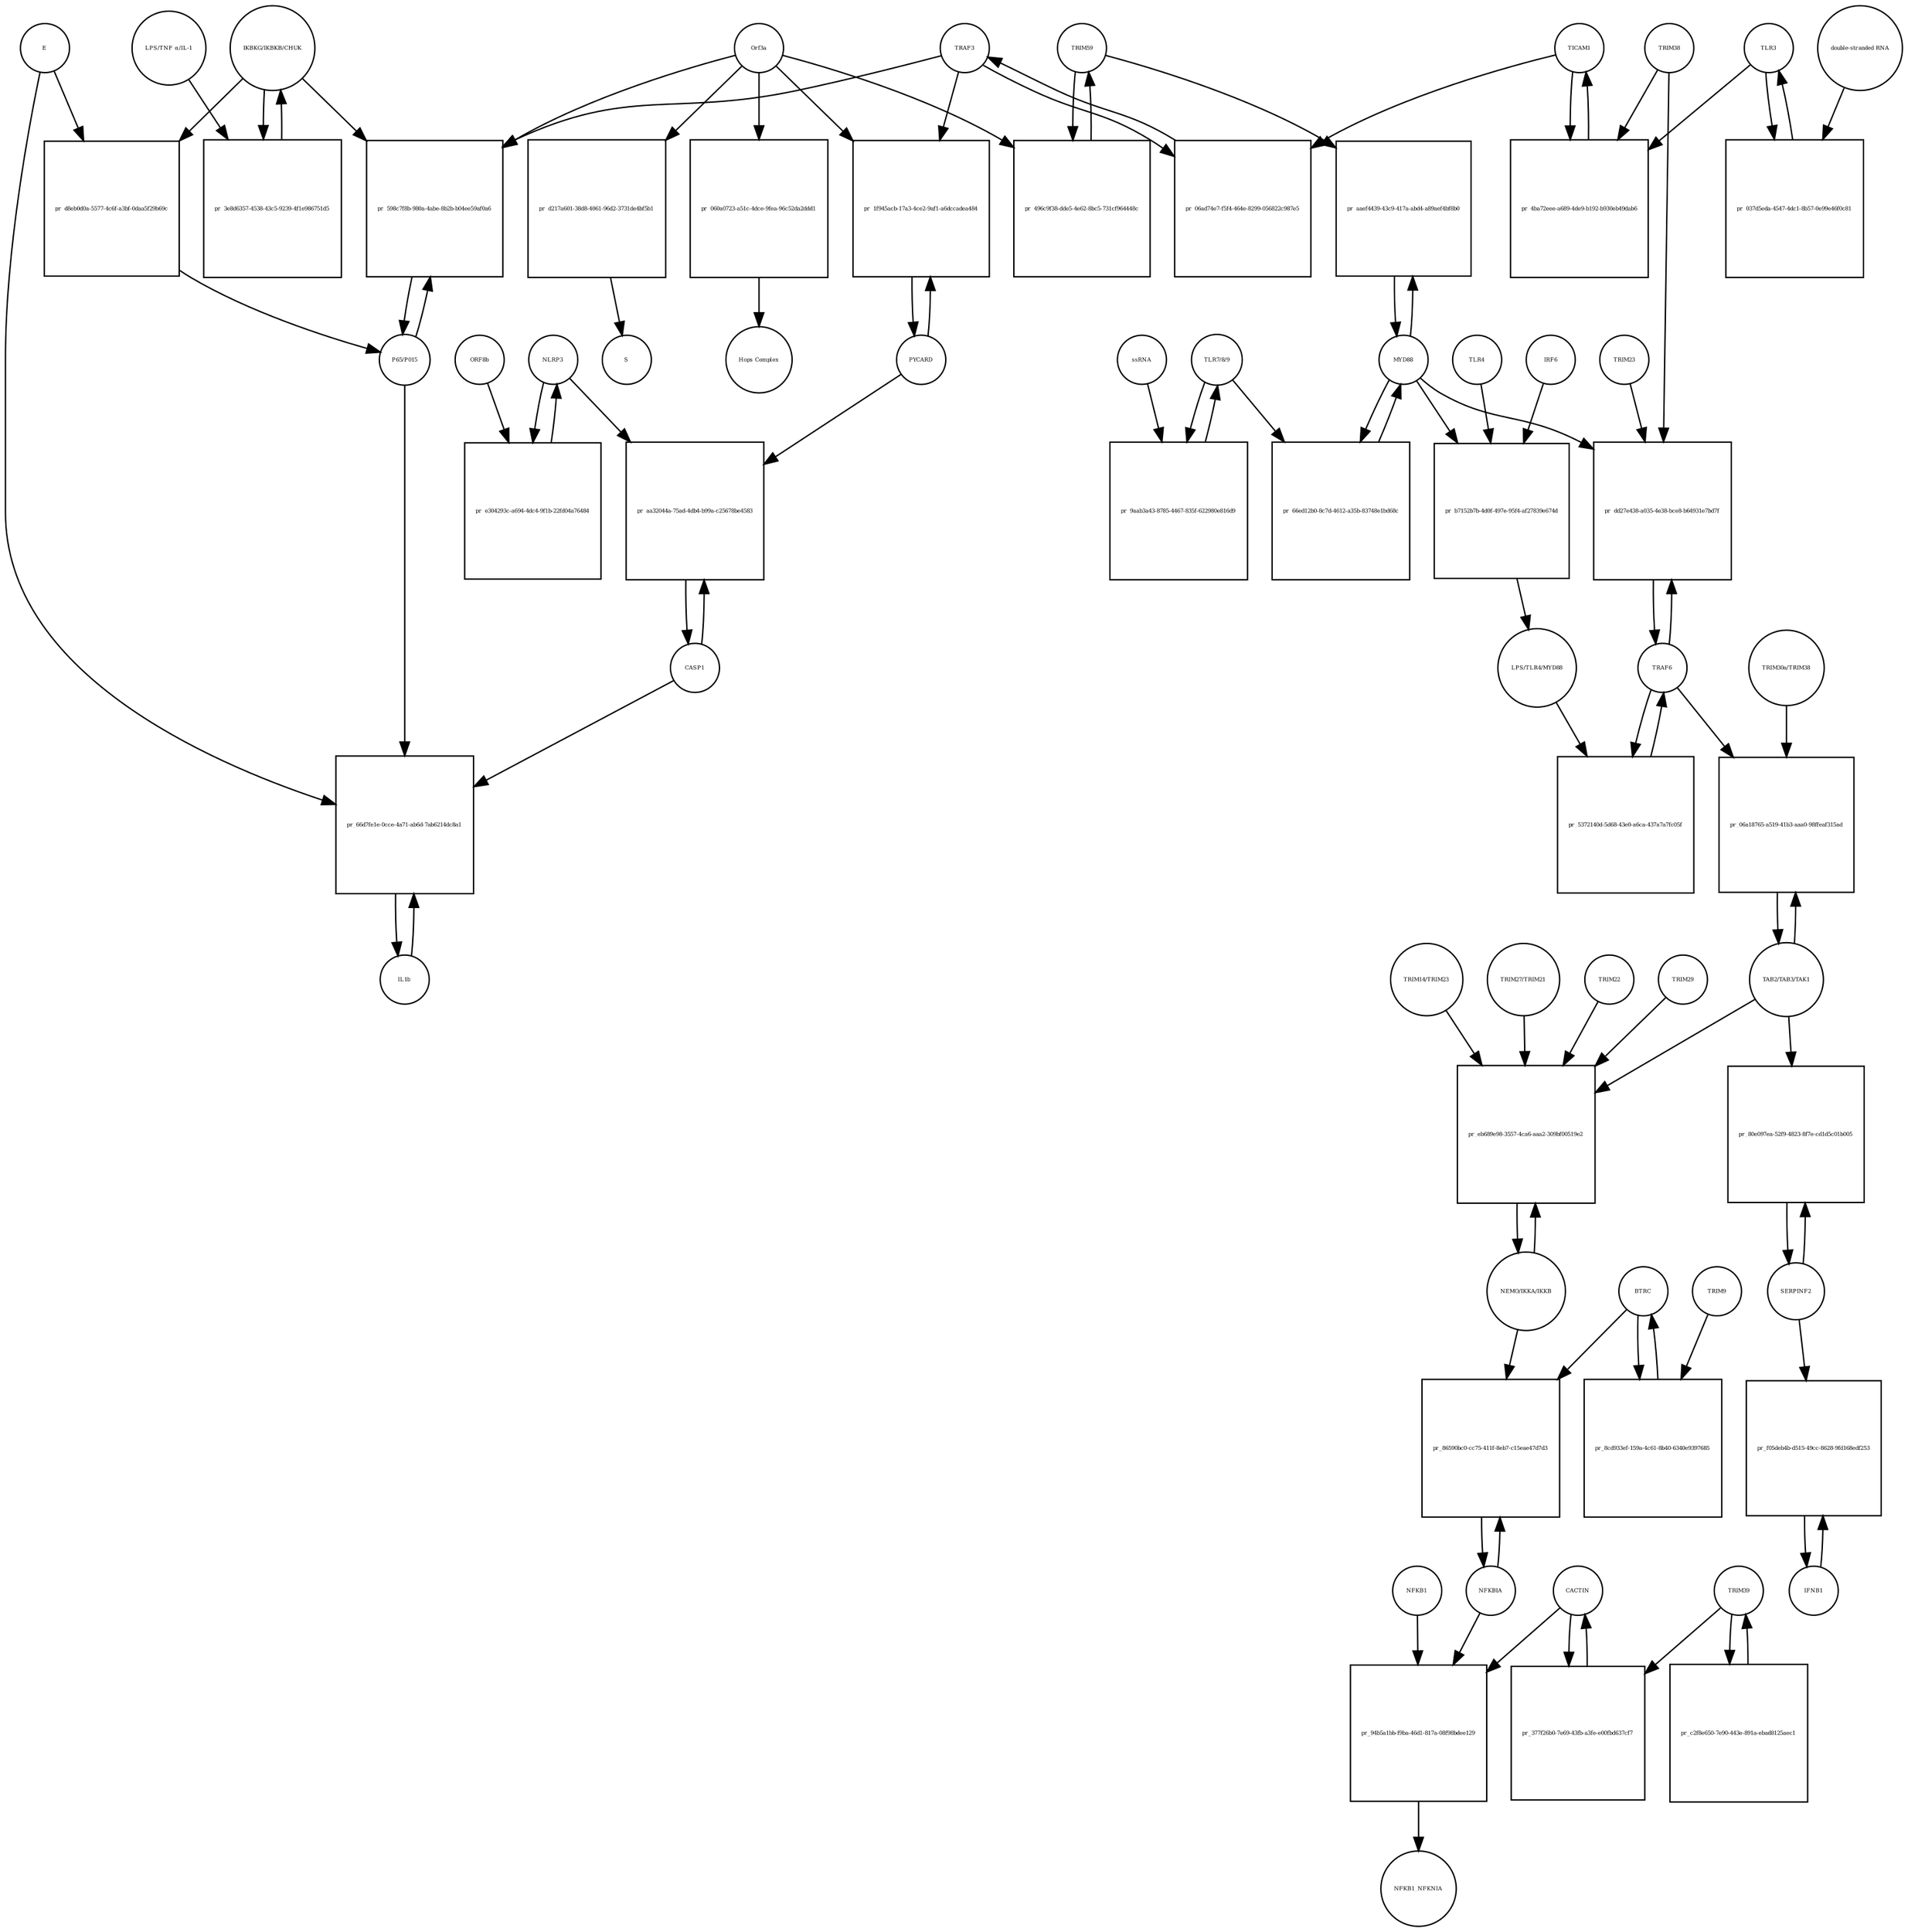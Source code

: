 strict digraph  {
TRIM59 [annotation="urn_miriam_pubmed_22588174|urn_miriam_hgnc_30834", bipartite=0, cls=macromolecule, fontsize=4, label=TRIM59, shape=circle];
"pr_496c9f38-dde5-4e62-8bc5-731cf964448c" [annotation="", bipartite=1, cls=process, fontsize=4, label="pr_496c9f38-dde5-4e62-8bc5-731cf964448c", shape=square];
Orf3a [annotation=urn_miriam_uniprot_P0DTC3, bipartite=0, cls=macromolecule, fontsize=4, label=Orf3a, shape=circle];
NLRP3 [annotation="", bipartite=0, cls="macromolecule multimer", fontsize=4, label=NLRP3, shape=circle];
"pr_e304293c-a694-4dc4-9f1b-22fd04a76484" [annotation="", bipartite=1, cls=process, fontsize=4, label="pr_e304293c-a694-4dc4-9f1b-22fd04a76484", shape=square];
ORF8b [annotation=urn_miriam_ncbiprotein_BCD58760, bipartite=0, cls=macromolecule, fontsize=4, label=ORF8b, shape=circle];
TRAF3 [annotation=urn_miriam_hgnc_12033, bipartite=0, cls=macromolecule, fontsize=4, label=TRAF3, shape=circle];
"pr_06ad74e7-f5f4-464e-8299-056822c987e5" [annotation="", bipartite=1, cls=process, fontsize=4, label="pr_06ad74e7-f5f4-464e-8299-056822c987e5", shape=square];
TICAM1 [annotation=urn_miriam_hgnc_18348, bipartite=0, cls=macromolecule, fontsize=4, label=TICAM1, shape=circle];
"IKBKG/IKBKB/CHUK" [annotation="urn_miriam_hgnc_5961|urn_miriam_hgnc_5960|urn_miriam_hgnc_1974", bipartite=0, cls=complex, fontsize=4, label="IKBKG/IKBKB/CHUK", shape=circle];
"pr_3e8d6357-4538-43c5-9239-4f1e986751d5" [annotation="", bipartite=1, cls=process, fontsize=4, label="pr_3e8d6357-4538-43c5-9239-4f1e986751d5", shape=square];
"LPS/TNF α/IL-1" [annotation="urn_miriam_hgnc_6121|urn_miriam_hgnc_11916|urn_miriam_hgnc_5991", bipartite=0, cls=complex, fontsize=4, label="LPS/TNF α/IL-1", shape=circle];
"pr_d8eb0d0a-5577-4c6f-a3bf-0daa5f29b69c" [annotation="", bipartite=1, cls=process, fontsize=4, label="pr_d8eb0d0a-5577-4c6f-a3bf-0daa5f29b69c", shape=square];
"P65/P015" [annotation="urn_miriam_hgnc_9955|urn_miriam_hgnc_7794", bipartite=0, cls=complex, fontsize=4, label="P65/P015", shape=circle];
E [annotation=urn_miriam_ncbiprotein_1796318600, bipartite=0, cls=macromolecule, fontsize=4, label=E, shape=circle];
CASP1 [annotation=urn_miriam_hgnc_1499, bipartite=0, cls=macromolecule, fontsize=4, label=CASP1, shape=circle];
"pr_aa32044a-75ad-4db4-b99a-c25678be4583" [annotation="", bipartite=1, cls=process, fontsize=4, label="pr_aa32044a-75ad-4db4-b99a-c25678be4583", shape=square];
PYCARD [annotation="", bipartite=0, cls="macromolecule multimer", fontsize=4, label=PYCARD, shape=circle];
TRAF6 [annotation=urn_miriam_hgnc_12036, bipartite=0, cls=macromolecule, fontsize=4, label=TRAF6, shape=circle];
"pr_5372140d-5d68-43e0-a6ca-437a7a7fc05f" [annotation="", bipartite=1, cls=process, fontsize=4, label="pr_5372140d-5d68-43e0-a6ca-437a7a7fc05f", shape=square];
"LPS/TLR4/MYD88" [annotation="urn_miriam_hgnc_6121|urn_miriam_hgnc_11850|urn_miriam_hgnc_7562", bipartite=0, cls=complex, fontsize=4, label="LPS/TLR4/MYD88", shape=circle];
"pr_dd27e438-a035-4e38-bce8-b64931e7bd7f" [annotation="", bipartite=1, cls=process, fontsize=4, label="pr_dd27e438-a035-4e38-bce8-b64931e7bd7f", shape=square];
MYD88 [annotation=urn_miriam_hgnc_7562, bipartite=0, cls=macromolecule, fontsize=4, label=MYD88, shape=circle];
TRIM38 [annotation=urn_miriam_hgnc_10059, bipartite=0, cls=macromolecule, fontsize=4, label=TRIM38, shape=circle];
TRIM23 [annotation=urn_miriam_hgnc_660, bipartite=0, cls=macromolecule, fontsize=4, label=TRIM23, shape=circle];
"TLR7/8/9" [annotation="urn_miriam_hgnc_15633|urn_miriam_hgnc_15632|urn_miriam_hgnc_15631", bipartite=0, cls=complex, fontsize=4, label="TLR7/8/9", shape=circle];
"pr_9aab3a43-8785-4467-835f-622980e816d9" [annotation="", bipartite=1, cls=process, fontsize=4, label="pr_9aab3a43-8785-4467-835f-622980e816d9", shape=square];
ssRNA [annotation="", bipartite=0, cls="nucleic acid feature", fontsize=4, label=ssRNA, shape=circle];
"pr_4ba72eee-a689-4de9-b192-b930eb49dab6" [annotation="", bipartite=1, cls=process, fontsize=4, label="pr_4ba72eee-a689-4de9-b192-b930eb49dab6", shape=square];
TLR3 [annotation=urn_miriam_hgnc_11849, bipartite=0, cls=macromolecule, fontsize=4, label=TLR3, shape=circle];
"pr_66ed12b0-8c7d-4612-a35b-83748e1bd68c" [annotation="", bipartite=1, cls=process, fontsize=4, label="pr_66ed12b0-8c7d-4612-a35b-83748e1bd68c", shape=square];
"pr_aaef4439-43c9-417a-abd4-a89aef4bf8b0" [annotation="", bipartite=1, cls=process, fontsize=4, label="pr_aaef4439-43c9-417a-abd4-a89aef4bf8b0", shape=square];
"TAB2/TAB3/TAK1" [annotation="urn_miriam_hgnc_17075|urn_miriam_hgnc_30681|urn_miriam_hgnc_6859", bipartite=0, cls=complex, fontsize=4, label="TAB2/TAB3/TAK1", shape=circle];
"pr_06a18765-a519-41b3-aaa0-98ffeaf315ad" [annotation="", bipartite=1, cls=process, fontsize=4, label="pr_06a18765-a519-41b3-aaa0-98ffeaf315ad", shape=square];
"TRIM30a/TRIM38" [annotation="urn_miriam_hgnc_10059|urn_miriam_uniprot_P15533", bipartite=0, cls=complex, fontsize=4, label="TRIM30a/TRIM38", shape=circle];
"NEMO/IKKA/IKKB" [annotation="urn_miriam_hgnc_5961|urn_miriam_hgnc_5960|urn_miriam_hgnc_1974", bipartite=0, cls=complex, fontsize=4, label="NEMO/IKKA/IKKB", shape=circle];
"pr_eb689e98-3557-4ca6-aaa2-309bf00519e2" [annotation="", bipartite=1, cls=process, fontsize=4, label="pr_eb689e98-3557-4ca6-aaa2-309bf00519e2", shape=square];
TRIM22 [annotation=urn_miriam_hgnc_16379, bipartite=0, cls=macromolecule, fontsize=4, label=TRIM22, shape=circle];
TRIM29 [annotation=urn_miriam_hgnc_17274, bipartite=0, cls=macromolecule, fontsize=4, label=TRIM29, shape=circle];
"TRIM14/TRIM23" [annotation="urn_miriam_hgnc_16283|urn_miriam_hgnc_660", bipartite=0, cls=complex, fontsize=4, label="TRIM14/TRIM23", shape=circle];
"TRIM27/TRIM21" [annotation="urn_miriam_hgnc_9975|urn_miriam_hgnc_11312", bipartite=0, cls=complex, fontsize=4, label="TRIM27/TRIM21", shape=circle];
NFKBIA [annotation=urn_miriam_hgnc_7797, bipartite=0, cls=macromolecule, fontsize=4, label=NFKBIA, shape=circle];
"pr_86590bc0-cc75-411f-8eb7-c15eae47d7d3" [annotation="", bipartite=1, cls=process, fontsize=4, label="pr_86590bc0-cc75-411f-8eb7-c15eae47d7d3", shape=square];
BTRC [annotation=urn_miriam_hgnc_1144, bipartite=0, cls=macromolecule, fontsize=4, label=BTRC, shape=circle];
"pr_598c7f8b-980a-4abe-8b2b-b04ee59af0a6" [annotation="", bipartite=1, cls=process, fontsize=4, label="pr_598c7f8b-980a-4abe-8b2b-b04ee59af0a6", shape=square];
"pr_8cd933ef-159a-4c61-8b40-6340e9397685" [annotation="", bipartite=1, cls=process, fontsize=4, label="pr_8cd933ef-159a-4c61-8b40-6340e9397685", shape=square];
TRIM9 [annotation=urn_miriam_hgnc_16288, bipartite=0, cls=macromolecule, fontsize=4, label=TRIM9, shape=circle];
TRIM39 [annotation=urn_miriam_hgnc_10065, bipartite=0, cls=macromolecule, fontsize=4, label=TRIM39, shape=circle];
"pr_c2f8e650-7e90-443e-891a-ebad8125aec1" [annotation="", bipartite=1, cls=process, fontsize=4, label="pr_c2f8e650-7e90-443e-891a-ebad8125aec1", shape=square];
CACTIN [annotation=urn_miriam_hgnc_29938, bipartite=0, cls=macromolecule, fontsize=4, label=CACTIN, shape=circle];
"pr_377f26b0-7e69-43fb-a3fe-e00fbd637cf7" [annotation="", bipartite=1, cls=process, fontsize=4, label="pr_377f26b0-7e69-43fb-a3fe-e00fbd637cf7", shape=square];
NFKB1 [annotation=urn_miriam_hgnc_7794, bipartite=0, cls=macromolecule, fontsize=4, label=NFKB1, shape=circle];
"pr_94b5a1bb-f9ba-46d1-817a-08f98bdee129" [annotation="", bipartite=1, cls=process, fontsize=4, label="pr_94b5a1bb-f9ba-46d1-817a-08f98bdee129", shape=square];
NFKB1_NFKNIA [annotation="", bipartite=0, cls=complex, fontsize=4, label=NFKB1_NFKNIA, shape=circle];
SERPINF2 [annotation=urn_miriam_hgnc_9075, bipartite=0, cls=macromolecule, fontsize=4, label=SERPINF2, shape=circle];
"pr_80e097ea-52f9-4823-8f7e-cd1d5c01b005" [annotation="", bipartite=1, cls=process, fontsize=4, label="pr_80e097ea-52f9-4823-8f7e-cd1d5c01b005", shape=square];
IFNB1 [annotation=urn_miriam_hgnc_5434, bipartite=0, cls=macromolecule, fontsize=4, label=IFNB1, shape=circle];
"pr_f05deb4b-d515-49cc-8628-9fd168edf253" [annotation="", bipartite=1, cls=process, fontsize=4, label="pr_f05deb4b-d515-49cc-8628-9fd168edf253", shape=square];
"pr_037d5eda-4547-4dc1-8b57-0e99e46f0c81" [annotation="", bipartite=1, cls=process, fontsize=4, label="pr_037d5eda-4547-4dc1-8b57-0e99e46f0c81", shape=square];
"double-stranded RNA" [annotation="", bipartite=0, cls="nucleic acid feature", fontsize=4, label="double-stranded RNA", shape=circle];
"pr_d217a601-38d8-4061-96d2-3731de4bf5b1" [annotation="", bipartite=1, cls=process, fontsize=4, label="pr_d217a601-38d8-4061-96d2-3731de4bf5b1", shape=square];
S [annotation=urn_miriam_uniprot_P0DTC2, bipartite=0, cls=macromolecule, fontsize=4, label=S, shape=circle];
IL1b [annotation=urn_miriam_hgnc_5992, bipartite=0, cls=macromolecule, fontsize=4, label=IL1b, shape=circle];
"pr_66d7fe1e-0cce-4a71-ab6d-7ab6214dc8a1" [annotation="", bipartite=1, cls=process, fontsize=4, label="pr_66d7fe1e-0cce-4a71-ab6d-7ab6214dc8a1", shape=square];
"pr_1f945acb-17a3-4ce2-9af1-a6dccadea484" [annotation="", bipartite=1, cls=process, fontsize=4, label="pr_1f945acb-17a3-4ce2-9af1-a6dccadea484", shape=square];
"pr_060a0723-a51c-4dce-9fea-96c52da2ddd1" [annotation="", bipartite=1, cls=process, fontsize=4, label="pr_060a0723-a51c-4dce-9fea-96c52da2ddd1", shape=square];
"Hops Complex" [annotation="urn_miriam_uniprot_J9TC74|urn_miriam_hgnc_14583|urn_miriam_hgnc_20593|urn_miriam_hgnc_24048|urn_miriam_hgnc_5013|urn_miriam_hgnc_20266", bipartite=0, cls=complex, fontsize=4, label="Hops Complex", shape=circle];
TLR4 [annotation="", bipartite=0, cls=macromolecule, fontsize=4, label=TLR4, shape=circle];
"pr_b7152b7b-4d0f-497e-95f4-af27839e674d" [annotation="", bipartite=1, cls=process, fontsize=4, label="pr_b7152b7b-4d0f-497e-95f4-af27839e674d", shape=square];
IRF6 [annotation="", bipartite=0, cls=macromolecule, fontsize=4, label=IRF6, shape=circle];
TRIM59 -> "pr_496c9f38-dde5-4e62-8bc5-731cf964448c"  [annotation="", interaction_type=consumption];
TRIM59 -> "pr_aaef4439-43c9-417a-abd4-a89aef4bf8b0"  [annotation=urn_miriam_pubmed_22588174, interaction_type=inhibition];
"pr_496c9f38-dde5-4e62-8bc5-731cf964448c" -> TRIM59  [annotation="", interaction_type=production];
Orf3a -> "pr_496c9f38-dde5-4e62-8bc5-731cf964448c"  [annotation=urn_miriam_pubmed_28829373, interaction_type="necessary stimulation"];
Orf3a -> "pr_598c7f8b-980a-4abe-8b2b-b04ee59af0a6"  [annotation="urn_miriam_pubmed_31034780|urn_miriam_pubmed_32172672", interaction_type="necessary stimulation"];
Orf3a -> "pr_d217a601-38d8-4061-96d2-3731de4bf5b1"  [annotation=urn_miriam_pubmed_32172672, interaction_type="necessary stimulation"];
Orf3a -> "pr_1f945acb-17a3-4ce2-9af1-a6dccadea484"  [annotation=urn_miriam_pubmed_32172672, interaction_type="necessary stimulation"];
Orf3a -> "pr_060a0723-a51c-4dce-9fea-96c52da2ddd1"  [annotation="urn_miriam_pubmed_15316659|urn_miriam_pubmed_17715238|urn_miriam_pubmed_25375324|urn_miriam_pubmed_19590927", interaction_type="necessary stimulation"];
NLRP3 -> "pr_e304293c-a694-4dc4-9f1b-22fd04a76484"  [annotation="", interaction_type=consumption];
NLRP3 -> "pr_aa32044a-75ad-4db4-b99a-c25678be4583"  [annotation="", interaction_type=consumption];
"pr_e304293c-a694-4dc4-9f1b-22fd04a76484" -> NLRP3  [annotation="", interaction_type=production];
ORF8b -> "pr_e304293c-a694-4dc4-9f1b-22fd04a76484"  [annotation=urn_miriam_pubmed_31231549, interaction_type="necessary stimulation"];
TRAF3 -> "pr_06ad74e7-f5f4-464e-8299-056822c987e5"  [annotation="", interaction_type=consumption];
TRAF3 -> "pr_598c7f8b-980a-4abe-8b2b-b04ee59af0a6"  [annotation="urn_miriam_pubmed_31034780|urn_miriam_pubmed_32172672", interaction_type=catalysis];
TRAF3 -> "pr_1f945acb-17a3-4ce2-9af1-a6dccadea484"  [annotation=urn_miriam_pubmed_32172672, interaction_type=catalysis];
"pr_06ad74e7-f5f4-464e-8299-056822c987e5" -> TRAF3  [annotation="", interaction_type=production];
TICAM1 -> "pr_06ad74e7-f5f4-464e-8299-056822c987e5"  [annotation=urn_miriam_pubmed_28829373, interaction_type="necessary stimulation"];
TICAM1 -> "pr_4ba72eee-a689-4de9-b192-b930eb49dab6"  [annotation="", interaction_type=consumption];
"IKBKG/IKBKB/CHUK" -> "pr_3e8d6357-4538-43c5-9239-4f1e986751d5"  [annotation="", interaction_type=consumption];
"IKBKG/IKBKB/CHUK" -> "pr_d8eb0d0a-5577-4c6f-a3bf-0daa5f29b69c"  [annotation="", interaction_type=consumption];
"IKBKG/IKBKB/CHUK" -> "pr_598c7f8b-980a-4abe-8b2b-b04ee59af0a6"  [annotation="urn_miriam_pubmed_31034780|urn_miriam_pubmed_32172672", interaction_type=catalysis];
"pr_3e8d6357-4538-43c5-9239-4f1e986751d5" -> "IKBKG/IKBKB/CHUK"  [annotation="", interaction_type=production];
"LPS/TNF α/IL-1" -> "pr_3e8d6357-4538-43c5-9239-4f1e986751d5"  [annotation="urn_miriam_pubmed_32172672|urn_miriam_taxonomy_2697049", interaction_type=catalysis];
"pr_d8eb0d0a-5577-4c6f-a3bf-0daa5f29b69c" -> "P65/P015"  [annotation="", interaction_type=production];
"P65/P015" -> "pr_598c7f8b-980a-4abe-8b2b-b04ee59af0a6"  [annotation="", interaction_type=consumption];
"P65/P015" -> "pr_66d7fe1e-0cce-4a71-ab6d-7ab6214dc8a1"  [annotation=urn_miriam_pubmed_31034780, interaction_type=stimulation];
E -> "pr_d8eb0d0a-5577-4c6f-a3bf-0daa5f29b69c"  [annotation="urn_miriam_pubmed_32172672|urn_miriam_taxonomy_2697049", interaction_type="necessary stimulation"];
E -> "pr_66d7fe1e-0cce-4a71-ab6d-7ab6214dc8a1"  [annotation=urn_miriam_pubmed_31034780, interaction_type=catalysis];
CASP1 -> "pr_aa32044a-75ad-4db4-b99a-c25678be4583"  [annotation="", interaction_type=consumption];
CASP1 -> "pr_66d7fe1e-0cce-4a71-ab6d-7ab6214dc8a1"  [annotation=urn_miriam_pubmed_31034780, interaction_type=catalysis];
"pr_aa32044a-75ad-4db4-b99a-c25678be4583" -> CASP1  [annotation="", interaction_type=production];
PYCARD -> "pr_aa32044a-75ad-4db4-b99a-c25678be4583"  [annotation="", interaction_type=consumption];
PYCARD -> "pr_1f945acb-17a3-4ce2-9af1-a6dccadea484"  [annotation="", interaction_type=consumption];
TRAF6 -> "pr_5372140d-5d68-43e0-a6ca-437a7a7fc05f"  [annotation="", interaction_type=consumption];
TRAF6 -> "pr_dd27e438-a035-4e38-bce8-b64931e7bd7f"  [annotation="", interaction_type=consumption];
TRAF6 -> "pr_06a18765-a519-41b3-aaa0-98ffeaf315ad"  [annotation="urn_miriam_pubmed_23758787|urn_miriam_pubmed_25172371|urn_miriam_pubmed_18345001", interaction_type="necessary stimulation"];
"pr_5372140d-5d68-43e0-a6ca-437a7a7fc05f" -> TRAF6  [annotation="", interaction_type=production];
"LPS/TLR4/MYD88" -> "pr_5372140d-5d68-43e0-a6ca-437a7a7fc05f"  [annotation=urn_miriam_pubmed_23758787, interaction_type=catalysis];
"pr_dd27e438-a035-4e38-bce8-b64931e7bd7f" -> TRAF6  [annotation="", interaction_type=production];
MYD88 -> "pr_dd27e438-a035-4e38-bce8-b64931e7bd7f"  [annotation="urn_miriam_pubmed_15361868|urn_miriam_pubmed_22539786|urn_miriam_pubmed_20724660", interaction_type="necessary stimulation"];
MYD88 -> "pr_66ed12b0-8c7d-4612-a35b-83748e1bd68c"  [annotation="", interaction_type=consumption];
MYD88 -> "pr_aaef4439-43c9-417a-abd4-a89aef4bf8b0"  [annotation="", interaction_type=consumption];
MYD88 -> "pr_b7152b7b-4d0f-497e-95f4-af27839e674d"  [annotation="", interaction_type=consumption];
TRIM38 -> "pr_dd27e438-a035-4e38-bce8-b64931e7bd7f"  [annotation="urn_miriam_pubmed_15361868|urn_miriam_pubmed_22539786|urn_miriam_pubmed_20724660", interaction_type=inhibition];
TRIM38 -> "pr_4ba72eee-a689-4de9-b192-b930eb49dab6"  [annotation="urn_miriam_pubmed_23758787|urn_miriam_pubmed_22539786", interaction_type=inhibition];
TRIM23 -> "pr_dd27e438-a035-4e38-bce8-b64931e7bd7f"  [annotation="urn_miriam_pubmed_15361868|urn_miriam_pubmed_22539786|urn_miriam_pubmed_20724660", interaction_type="necessary stimulation"];
"TLR7/8/9" -> "pr_9aab3a43-8785-4467-835f-622980e816d9"  [annotation="", interaction_type=consumption];
"TLR7/8/9" -> "pr_66ed12b0-8c7d-4612-a35b-83748e1bd68c"  [annotation=urn_miriam_pubmed_15361868, interaction_type="necessary stimulation"];
"pr_9aab3a43-8785-4467-835f-622980e816d9" -> "TLR7/8/9"  [annotation="", interaction_type=production];
ssRNA -> "pr_9aab3a43-8785-4467-835f-622980e816d9"  [annotation=urn_miriam_pubmed_21782231, interaction_type="necessary stimulation"];
"pr_4ba72eee-a689-4de9-b192-b930eb49dab6" -> TICAM1  [annotation="", interaction_type=production];
TLR3 -> "pr_4ba72eee-a689-4de9-b192-b930eb49dab6"  [annotation="urn_miriam_pubmed_23758787|urn_miriam_pubmed_22539786", interaction_type="necessary stimulation"];
TLR3 -> "pr_037d5eda-4547-4dc1-8b57-0e99e46f0c81"  [annotation="", interaction_type=consumption];
"pr_66ed12b0-8c7d-4612-a35b-83748e1bd68c" -> MYD88  [annotation="", interaction_type=production];
"pr_aaef4439-43c9-417a-abd4-a89aef4bf8b0" -> MYD88  [annotation="", interaction_type=production];
"TAB2/TAB3/TAK1" -> "pr_06a18765-a519-41b3-aaa0-98ffeaf315ad"  [annotation="", interaction_type=consumption];
"TAB2/TAB3/TAK1" -> "pr_eb689e98-3557-4ca6-aaa2-309bf00519e2"  [annotation="urn_miriam_pubmed_23758787|urn_miriam_pubmed_23408607|urn_miriam_pubmed_26358190|urn_miriam_pubmed_27695001|urn_miriam_pubmed_24379373|urn_miriam_pubmed_20724660", interaction_type="necessary stimulation"];
"TAB2/TAB3/TAK1" -> "pr_80e097ea-52f9-4823-8f7e-cd1d5c01b005"  [annotation=urn_miriam_pubmed_17706453, interaction_type="necessary stimulation"];
"pr_06a18765-a519-41b3-aaa0-98ffeaf315ad" -> "TAB2/TAB3/TAK1"  [annotation="", interaction_type=production];
"TRIM30a/TRIM38" -> "pr_06a18765-a519-41b3-aaa0-98ffeaf315ad"  [annotation="urn_miriam_pubmed_23758787|urn_miriam_pubmed_25172371|urn_miriam_pubmed_18345001", interaction_type=inhibition];
"NEMO/IKKA/IKKB" -> "pr_eb689e98-3557-4ca6-aaa2-309bf00519e2"  [annotation="", interaction_type=consumption];
"NEMO/IKKA/IKKB" -> "pr_86590bc0-cc75-411f-8eb7-c15eae47d7d3"  [annotation=urn_miriam_pubmed_21135871, interaction_type=catalysis];
"pr_eb689e98-3557-4ca6-aaa2-309bf00519e2" -> "NEMO/IKKA/IKKB"  [annotation="", interaction_type=production];
TRIM22 -> "pr_eb689e98-3557-4ca6-aaa2-309bf00519e2"  [annotation="urn_miriam_pubmed_23758787|urn_miriam_pubmed_23408607|urn_miriam_pubmed_26358190|urn_miriam_pubmed_27695001|urn_miriam_pubmed_24379373|urn_miriam_pubmed_20724660", interaction_type=inhibition];
TRIM29 -> "pr_eb689e98-3557-4ca6-aaa2-309bf00519e2"  [annotation="urn_miriam_pubmed_23758787|urn_miriam_pubmed_23408607|urn_miriam_pubmed_26358190|urn_miriam_pubmed_27695001|urn_miriam_pubmed_24379373|urn_miriam_pubmed_20724660", interaction_type=inhibition];
"TRIM14/TRIM23" -> "pr_eb689e98-3557-4ca6-aaa2-309bf00519e2"  [annotation="urn_miriam_pubmed_23758787|urn_miriam_pubmed_23408607|urn_miriam_pubmed_26358190|urn_miriam_pubmed_27695001|urn_miriam_pubmed_24379373|urn_miriam_pubmed_20724660", interaction_type="necessary stimulation"];
"TRIM27/TRIM21" -> "pr_eb689e98-3557-4ca6-aaa2-309bf00519e2"  [annotation="urn_miriam_pubmed_23758787|urn_miriam_pubmed_23408607|urn_miriam_pubmed_26358190|urn_miriam_pubmed_27695001|urn_miriam_pubmed_24379373|urn_miriam_pubmed_20724660", interaction_type=inhibition];
NFKBIA -> "pr_86590bc0-cc75-411f-8eb7-c15eae47d7d3"  [annotation="", interaction_type=consumption];
NFKBIA -> "pr_94b5a1bb-f9ba-46d1-817a-08f98bdee129"  [annotation="", interaction_type=consumption];
"pr_86590bc0-cc75-411f-8eb7-c15eae47d7d3" -> NFKBIA  [annotation="", interaction_type=production];
BTRC -> "pr_86590bc0-cc75-411f-8eb7-c15eae47d7d3"  [annotation=urn_miriam_pubmed_21135871, interaction_type=catalysis];
BTRC -> "pr_8cd933ef-159a-4c61-8b40-6340e9397685"  [annotation="", interaction_type=consumption];
"pr_598c7f8b-980a-4abe-8b2b-b04ee59af0a6" -> "P65/P015"  [annotation="", interaction_type=production];
"pr_8cd933ef-159a-4c61-8b40-6340e9397685" -> BTRC  [annotation="", interaction_type=production];
TRIM9 -> "pr_8cd933ef-159a-4c61-8b40-6340e9397685"  [annotation=urn_miriam_pubmed_21135871, interaction_type=inhibition];
TRIM39 -> "pr_c2f8e650-7e90-443e-891a-ebad8125aec1"  [annotation="", interaction_type=consumption];
TRIM39 -> "pr_377f26b0-7e69-43fb-a3fe-e00fbd637cf7"  [annotation=urn_miriam_pubmed_26999213, interaction_type="necessary stimulation"];
"pr_c2f8e650-7e90-443e-891a-ebad8125aec1" -> TRIM39  [annotation="", interaction_type=production];
CACTIN -> "pr_377f26b0-7e69-43fb-a3fe-e00fbd637cf7"  [annotation="", interaction_type=consumption];
CACTIN -> "pr_94b5a1bb-f9ba-46d1-817a-08f98bdee129"  [annotation=urn_miriam_pubmed_26999213, interaction_type=inhibition];
"pr_377f26b0-7e69-43fb-a3fe-e00fbd637cf7" -> CACTIN  [annotation="", interaction_type=production];
NFKB1 -> "pr_94b5a1bb-f9ba-46d1-817a-08f98bdee129"  [annotation="", interaction_type=consumption];
"pr_94b5a1bb-f9ba-46d1-817a-08f98bdee129" -> NFKB1_NFKNIA  [annotation="", interaction_type=production];
SERPINF2 -> "pr_80e097ea-52f9-4823-8f7e-cd1d5c01b005"  [annotation="", interaction_type=consumption];
SERPINF2 -> "pr_f05deb4b-d515-49cc-8628-9fd168edf253"  [annotation=urn_miriam_pubmed_17706453, interaction_type=stimulation];
"pr_80e097ea-52f9-4823-8f7e-cd1d5c01b005" -> SERPINF2  [annotation="", interaction_type=production];
IFNB1 -> "pr_f05deb4b-d515-49cc-8628-9fd168edf253"  [annotation="", interaction_type=consumption];
"pr_f05deb4b-d515-49cc-8628-9fd168edf253" -> IFNB1  [annotation="", interaction_type=production];
"pr_037d5eda-4547-4dc1-8b57-0e99e46f0c81" -> TLR3  [annotation="", interaction_type=production];
"double-stranded RNA" -> "pr_037d5eda-4547-4dc1-8b57-0e99e46f0c81"  [annotation=urn_miriam_pubmed_23758787, interaction_type="necessary stimulation"];
"pr_d217a601-38d8-4061-96d2-3731de4bf5b1" -> S  [annotation="", interaction_type=production];
IL1b -> "pr_66d7fe1e-0cce-4a71-ab6d-7ab6214dc8a1"  [annotation="", interaction_type=consumption];
"pr_66d7fe1e-0cce-4a71-ab6d-7ab6214dc8a1" -> IL1b  [annotation="", interaction_type=production];
"pr_1f945acb-17a3-4ce2-9af1-a6dccadea484" -> PYCARD  [annotation="", interaction_type=production];
"pr_060a0723-a51c-4dce-9fea-96c52da2ddd1" -> "Hops Complex"  [annotation="", interaction_type=production];
TLR4 -> "pr_b7152b7b-4d0f-497e-95f4-af27839e674d"  [annotation="", interaction_type=consumption];
"pr_b7152b7b-4d0f-497e-95f4-af27839e674d" -> "LPS/TLR4/MYD88"  [annotation="", interaction_type=production];
IRF6 -> "pr_b7152b7b-4d0f-497e-95f4-af27839e674d"  [annotation="", interaction_type=consumption];
}
